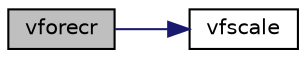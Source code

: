 digraph "vforecr"
{
 // LATEX_PDF_SIZE
  edge [fontname="Helvetica",fontsize="10",labelfontname="Helvetica",labelfontsize="10"];
  node [fontname="Helvetica",fontsize="10",shape=record];
  rankdir="LR";
  Node1 [label="vforecr",height=0.2,width=0.4,color="black", fillcolor="grey75", style="filled", fontcolor="black",tooltip=" "];
  Node1 -> Node2 [color="midnightblue",fontsize="10",style="solid",fontname="Helvetica"];
  Node2 [label="vfscale",height=0.2,width=0.4,color="black", fillcolor="white", style="filled",URL="$utils__c_8c.html#ab10f44141e244d8ebcc0d6450fec8371",tooltip=" "];
}
